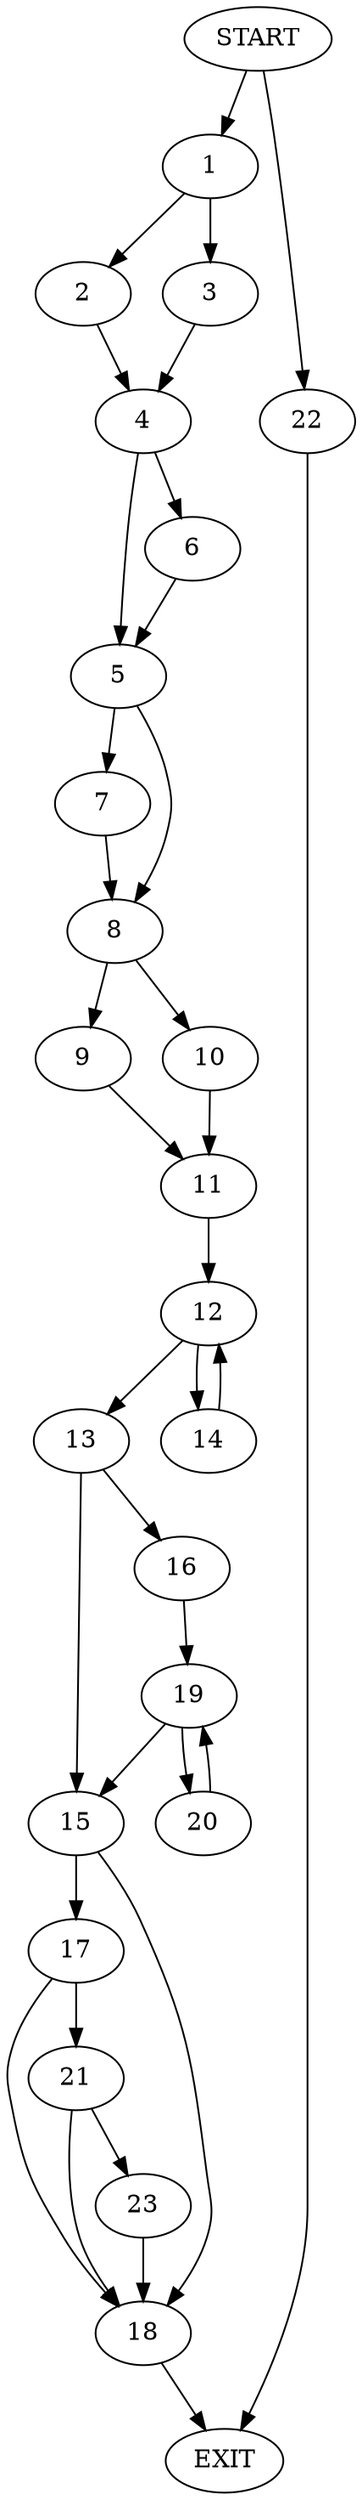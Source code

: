 digraph {
0 [label="START"]
24 [label="EXIT"]
0 -> 1
1 -> 2
1 -> 3
2 -> 4
3 -> 4
4 -> 5
4 -> 6
6 -> 5
5 -> 7
5 -> 8
7 -> 8
8 -> 9
8 -> 10
9 -> 11
10 -> 11
11 -> 12
12 -> 13
12 -> 14
13 -> 15
13 -> 16
14 -> 12
15 -> 17
15 -> 18
16 -> 19
19 -> 20
19 -> 15
20 -> 19
18 -> 24
17 -> 21
17 -> 18
0 -> 22
22 -> 24
21 -> 18
21 -> 23
23 -> 18
}
